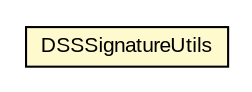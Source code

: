 #!/usr/local/bin/dot
#
# Class diagram 
# Generated by UMLGraph version R5_6-24-gf6e263 (http://www.umlgraph.org/)
#

digraph G {
	edge [fontname="arial",fontsize=10,labelfontname="arial",labelfontsize=10];
	node [fontname="arial",fontsize=10,shape=plaintext];
	nodesep=0.25;
	ranksep=0.5;
	// eu.europa.esig.dss.xades.signature.DSSSignatureUtils
	c302458 [label=<<table title="eu.europa.esig.dss.xades.signature.DSSSignatureUtils" border="0" cellborder="1" cellspacing="0" cellpadding="2" port="p" bgcolor="lemonChiffon" href="./DSSSignatureUtils.html">
		<tr><td><table border="0" cellspacing="0" cellpadding="1">
<tr><td align="center" balign="center"> DSSSignatureUtils </td></tr>
		</table></td></tr>
		</table>>, URL="./DSSSignatureUtils.html", fontname="arial", fontcolor="black", fontsize=10.0];
}

